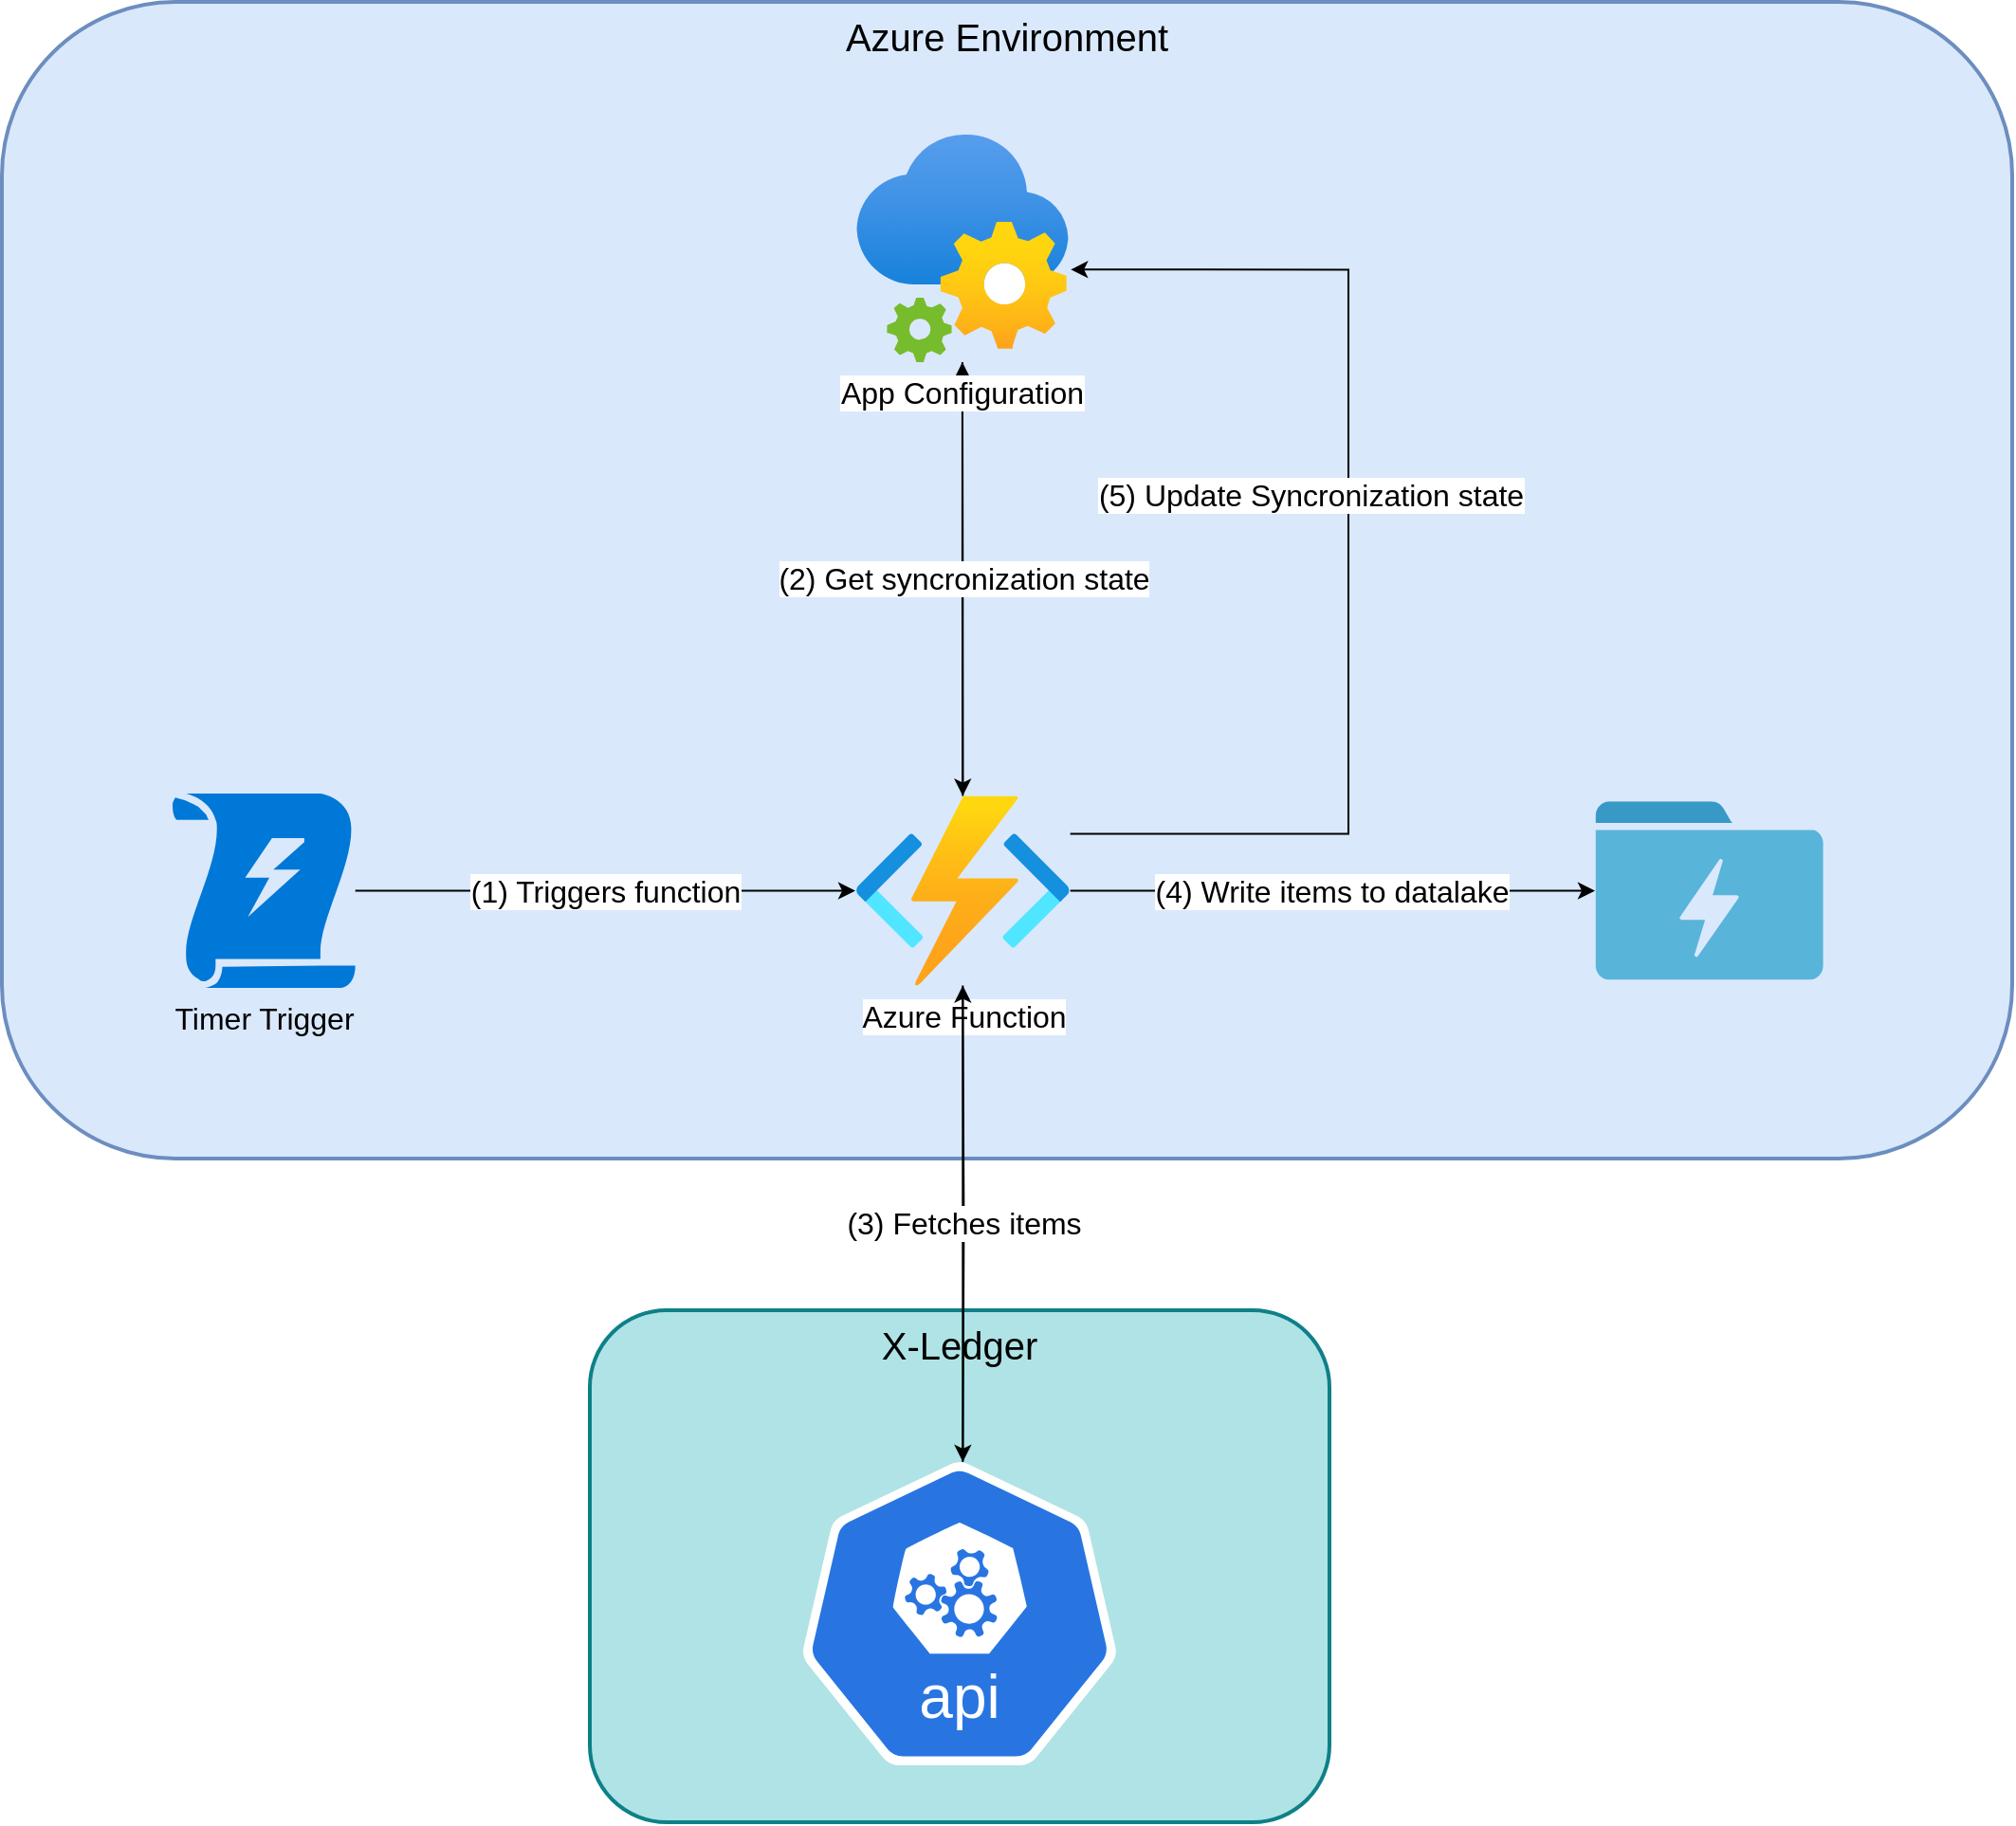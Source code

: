 <mxfile version="24.5.4" type="device">
  <diagram name="Page-1" id="9lf-YK-Sq75ipD2K5xcs">
    <mxGraphModel dx="1682" dy="2472" grid="1" gridSize="10" guides="1" tooltips="1" connect="1" arrows="1" fold="1" page="1" pageScale="1" pageWidth="827" pageHeight="1169" math="0" shadow="0">
      <root>
        <mxCell id="0" />
        <mxCell id="1" parent="0" />
        <mxCell id="EdpVYnJy28S6bwPNEekb-1" value="Azure Environment" style="whiteSpace=wrap;strokeWidth=2;verticalAlign=top;fontSize=20;fillColor=#dae8fc;strokeColor=#6c8ebf;rounded=1;" vertex="1" parent="1">
          <mxGeometry x="1730" y="-860" width="1060" height="610" as="geometry" />
        </mxCell>
        <mxCell id="EdpVYnJy28S6bwPNEekb-2" value="(1) Triggers function" style="edgeStyle=orthogonalEdgeStyle;rounded=0;orthogonalLoop=1;jettySize=auto;html=1;fontSize=16;" edge="1" parent="1" source="EdpVYnJy28S6bwPNEekb-3" target="EdpVYnJy28S6bwPNEekb-6">
          <mxGeometry relative="1" as="geometry" />
        </mxCell>
        <mxCell id="EdpVYnJy28S6bwPNEekb-3" value="&lt;font style=&quot;font-size: 16px;&quot;&gt;Timer Trigger&lt;/font&gt;&lt;div style=&quot;font-size: 16px;&quot;&gt;&lt;br&gt;&lt;/div&gt;" style="sketch=0;aspect=fixed;pointerEvents=1;shadow=0;dashed=0;html=1;strokeColor=none;labelPosition=center;verticalLabelPosition=bottom;verticalAlign=top;align=center;shape=mxgraph.mscae.enterprise.triggers;fillColor=#0078D7;" vertex="1" parent="1">
          <mxGeometry x="1820" y="-442.5" width="96.35" height="102.5" as="geometry" />
        </mxCell>
        <mxCell id="EdpVYnJy28S6bwPNEekb-4" style="edgeStyle=orthogonalEdgeStyle;rounded=0;orthogonalLoop=1;jettySize=auto;html=1;" edge="1" parent="1" source="EdpVYnJy28S6bwPNEekb-6" target="EdpVYnJy28S6bwPNEekb-8">
          <mxGeometry relative="1" as="geometry" />
        </mxCell>
        <mxCell id="EdpVYnJy28S6bwPNEekb-5" value="&lt;font style=&quot;font-size: 16px;&quot;&gt;(4) Write items to datalake&lt;/font&gt;" style="edgeStyle=orthogonalEdgeStyle;rounded=0;orthogonalLoop=1;jettySize=auto;html=1;" edge="1" parent="1" source="EdpVYnJy28S6bwPNEekb-6" target="EdpVYnJy28S6bwPNEekb-12">
          <mxGeometry x="-0.002" relative="1" as="geometry">
            <mxPoint as="offset" />
          </mxGeometry>
        </mxCell>
        <mxCell id="EdpVYnJy28S6bwPNEekb-6" value="&lt;font style=&quot;font-size: 16px;&quot;&gt;Azure Function&lt;/font&gt;" style="image;aspect=fixed;html=1;points=[[0.25,0,0,0,0],[0.5,0,0,0,0],[0.75,0,0,0,0],[1,0.2,0,0,0],[1,0.4,0,0,0],[1,0.6,0,0,0],[1,0.8,0,0,0]];align=center;fontSize=12;image=img/lib/azure2/compute/Function_Apps.svg;" vertex="1" parent="1">
          <mxGeometry x="2180" y="-441.25" width="113.33" height="100" as="geometry" />
        </mxCell>
        <mxCell id="EdpVYnJy28S6bwPNEekb-7" value="&lt;font style=&quot;font-size: 16px;&quot;&gt;(2) Get syncronization state&lt;/font&gt;" style="edgeStyle=orthogonalEdgeStyle;rounded=0;orthogonalLoop=1;jettySize=auto;html=1;" edge="1" parent="1" source="EdpVYnJy28S6bwPNEekb-8" target="EdpVYnJy28S6bwPNEekb-6">
          <mxGeometry relative="1" as="geometry" />
        </mxCell>
        <mxCell id="EdpVYnJy28S6bwPNEekb-8" value="&lt;font style=&quot;font-size: 16px;&quot;&gt;App Configuration&lt;/font&gt;" style="image;aspect=fixed;html=1;points=[];align=center;fontSize=12;image=img/lib/azure2/integration/App_Configuration.svg;" vertex="1" parent="1">
          <mxGeometry x="2180" y="-790" width="112.94" height="120" as="geometry" />
        </mxCell>
        <mxCell id="EdpVYnJy28S6bwPNEekb-9" value="X-Ledger" style="whiteSpace=wrap;strokeWidth=2;verticalAlign=top;fontSize=20;fillColor=#b0e3e6;strokeColor=#0e8088;rounded=1;" vertex="1" parent="1">
          <mxGeometry x="2040" y="-170" width="390" height="270" as="geometry" />
        </mxCell>
        <mxCell id="EdpVYnJy28S6bwPNEekb-10" style="edgeStyle=orthogonalEdgeStyle;rounded=0;orthogonalLoop=1;jettySize=auto;html=1;exitX=0.5;exitY=0;exitDx=0;exitDy=0;" edge="1" parent="1" target="EdpVYnJy28S6bwPNEekb-6">
          <mxGeometry relative="1" as="geometry">
            <mxPoint x="2236.66" y="-90" as="sourcePoint" />
          </mxGeometry>
        </mxCell>
        <mxCell id="EdpVYnJy28S6bwPNEekb-11" value="&lt;font style=&quot;font-size: 16px;&quot;&gt;(3) Fetches items&lt;/font&gt;" style="edgeStyle=orthogonalEdgeStyle;rounded=0;orthogonalLoop=1;jettySize=auto;html=1;" edge="1" parent="1" source="EdpVYnJy28S6bwPNEekb-6">
          <mxGeometry relative="1" as="geometry">
            <mxPoint x="2236.7" y="-90" as="targetPoint" />
          </mxGeometry>
        </mxCell>
        <mxCell id="EdpVYnJy28S6bwPNEekb-12" value="" style="image;sketch=0;aspect=fixed;html=1;points=[];align=center;fontSize=12;image=img/lib/mscae/Data_Lake_Store.svg;" vertex="1" parent="1">
          <mxGeometry x="2570" y="-438.32" width="120.69" height="94.13" as="geometry" />
        </mxCell>
        <mxCell id="EdpVYnJy28S6bwPNEekb-13" value="&lt;font style=&quot;font-size: 16px;&quot;&gt;(5) Update Syncronization state&lt;/font&gt;" style="edgeStyle=orthogonalEdgeStyle;rounded=0;orthogonalLoop=1;jettySize=auto;html=1;exitX=1;exitY=0.2;exitDx=0;exitDy=0;exitPerimeter=0;entryX=1.006;entryY=0.593;entryDx=0;entryDy=0;entryPerimeter=0;" edge="1" parent="1" source="EdpVYnJy28S6bwPNEekb-6" target="EdpVYnJy28S6bwPNEekb-8">
          <mxGeometry x="0.102" y="20" relative="1" as="geometry">
            <Array as="points">
              <mxPoint x="2440" y="-421" />
              <mxPoint x="2440" y="-719" />
            </Array>
            <mxPoint as="offset" />
          </mxGeometry>
        </mxCell>
        <mxCell id="EdpVYnJy28S6bwPNEekb-14" value="" style="aspect=fixed;sketch=0;html=1;dashed=0;whitespace=wrap;verticalLabelPosition=bottom;verticalAlign=top;fillColor=#2875E2;strokeColor=#ffffff;points=[[0.005,0.63,0],[0.1,0.2,0],[0.9,0.2,0],[0.5,0,0],[0.995,0.63,0],[0.72,0.99,0],[0.5,1,0],[0.28,0.99,0]];shape=mxgraph.kubernetes.icon2;kubernetesLabel=1;prIcon=api" vertex="1" parent="1">
          <mxGeometry x="2151.66" y="-90" width="166.67" height="160" as="geometry" />
        </mxCell>
      </root>
    </mxGraphModel>
  </diagram>
</mxfile>
